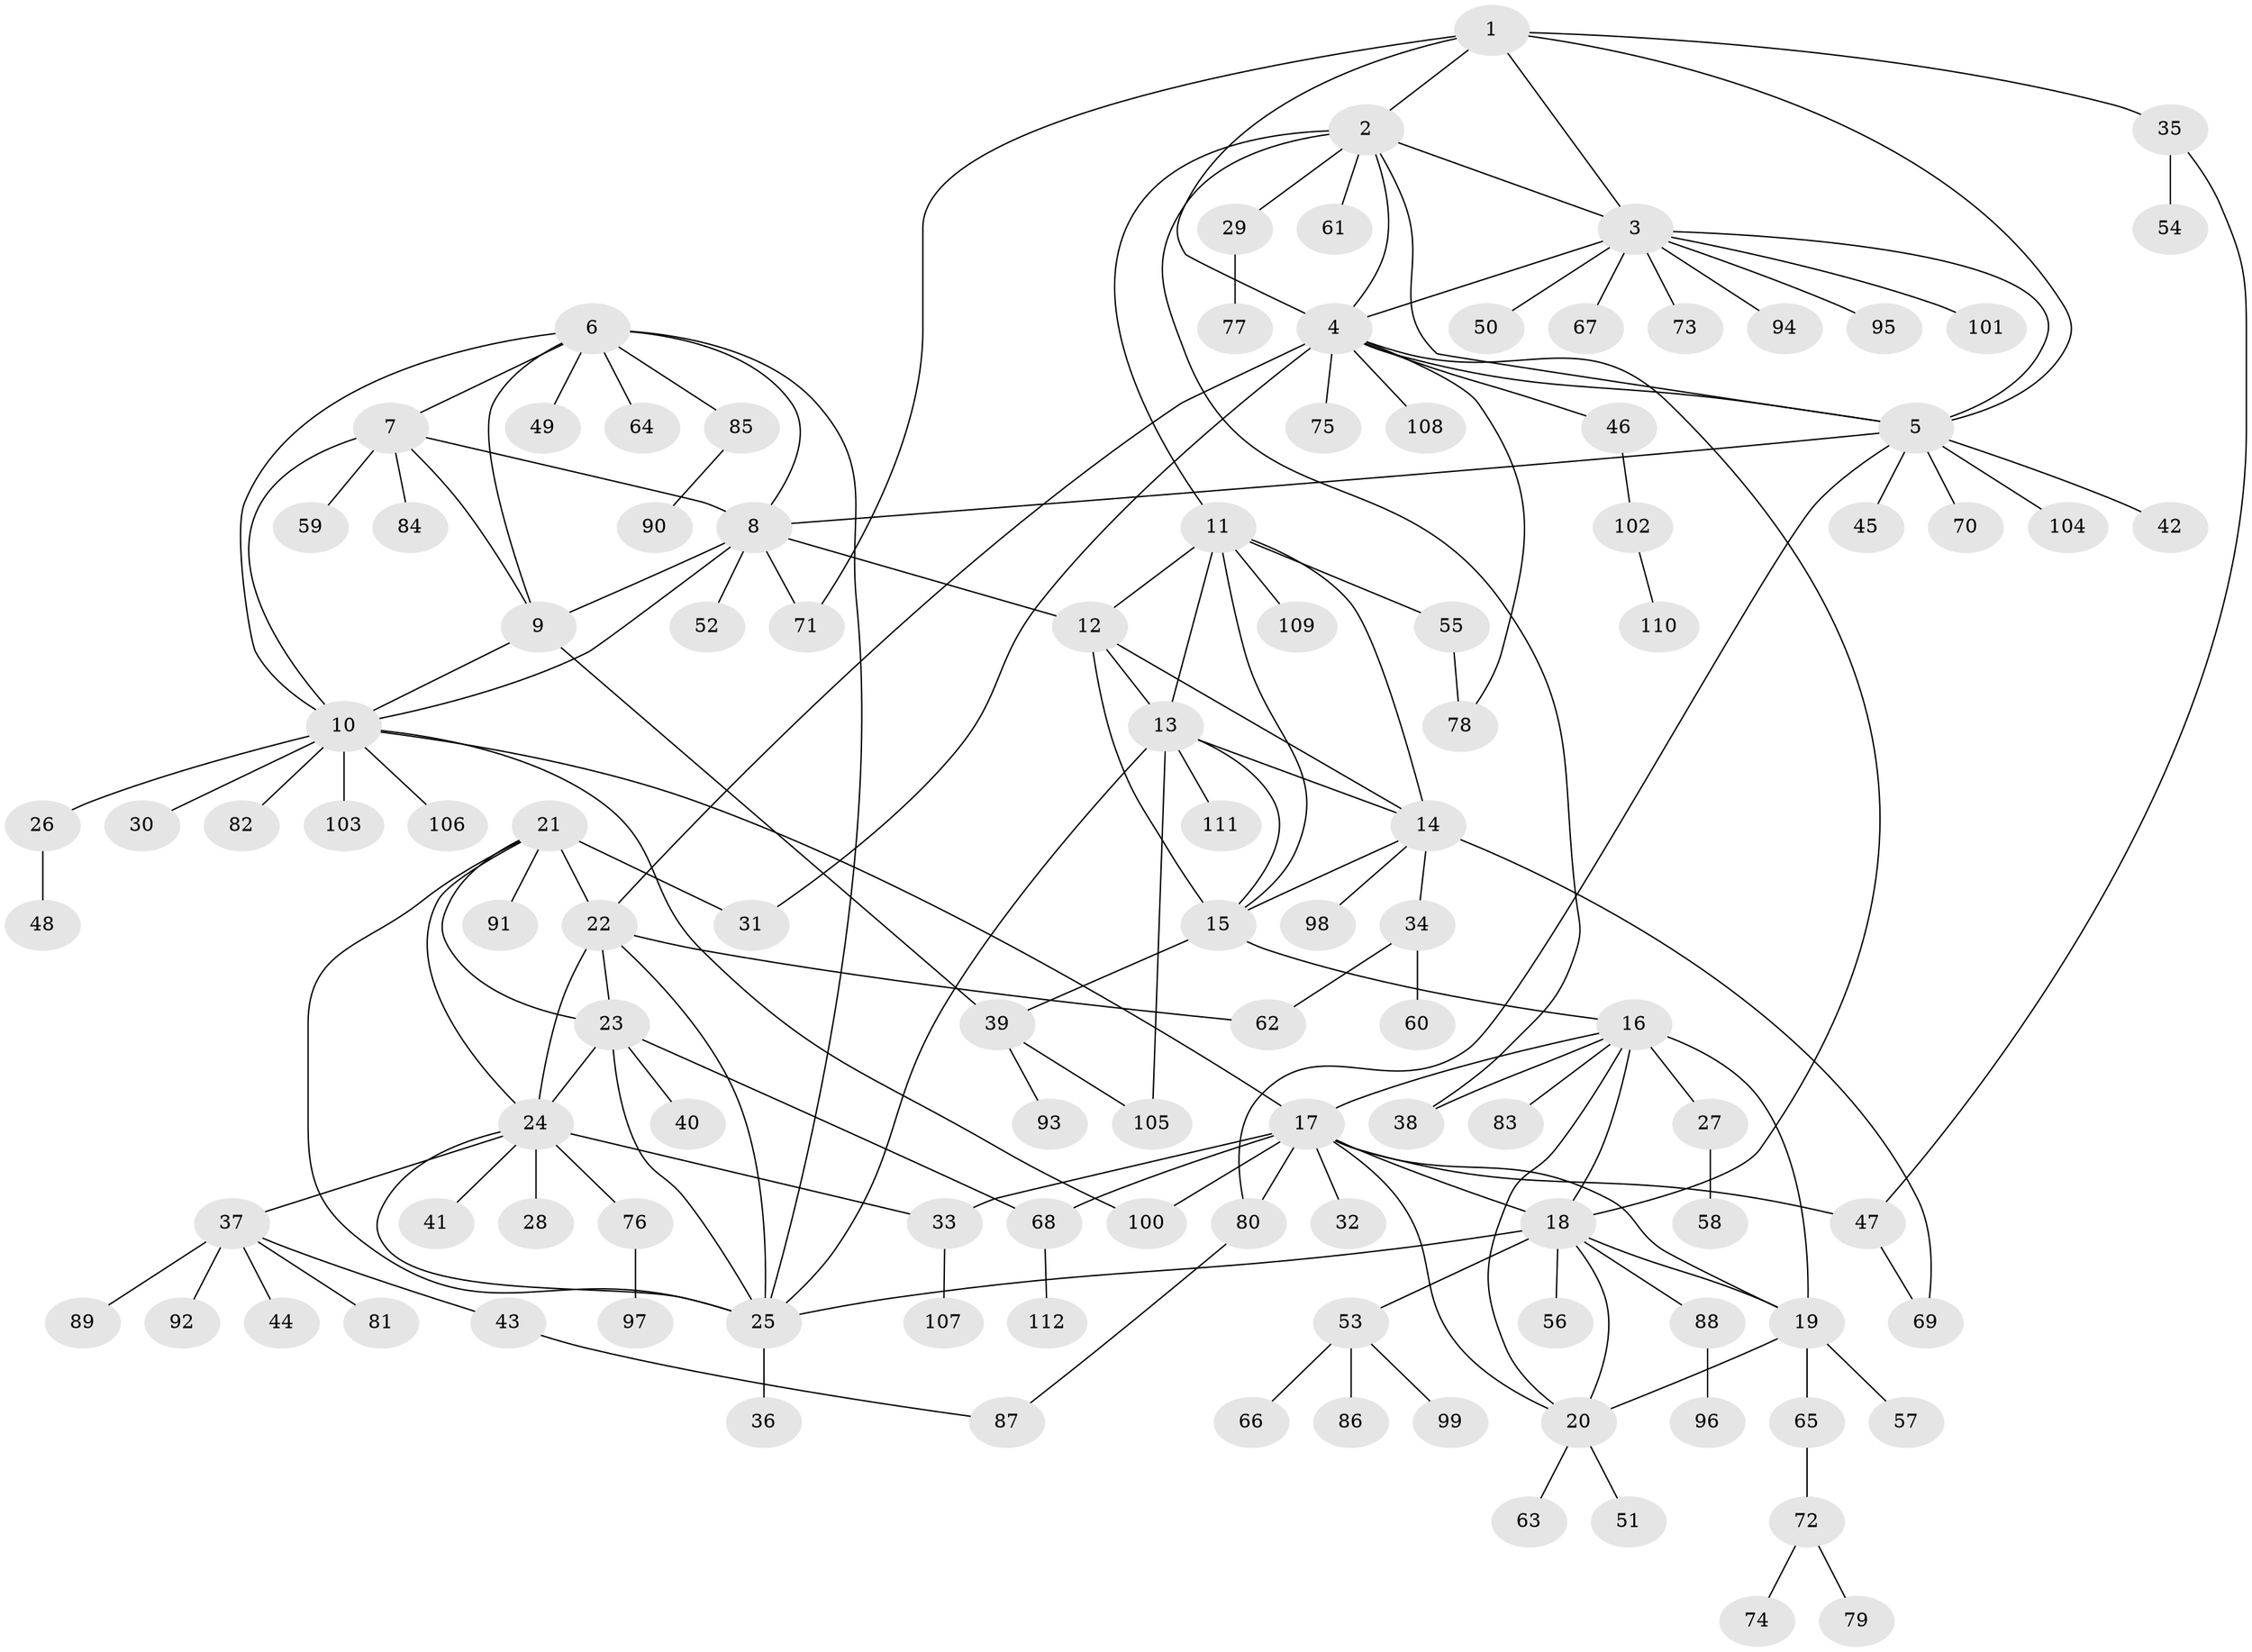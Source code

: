 // Generated by graph-tools (version 1.1) at 2025/37/03/09/25 02:37:34]
// undirected, 112 vertices, 161 edges
graph export_dot {
graph [start="1"]
  node [color=gray90,style=filled];
  1;
  2;
  3;
  4;
  5;
  6;
  7;
  8;
  9;
  10;
  11;
  12;
  13;
  14;
  15;
  16;
  17;
  18;
  19;
  20;
  21;
  22;
  23;
  24;
  25;
  26;
  27;
  28;
  29;
  30;
  31;
  32;
  33;
  34;
  35;
  36;
  37;
  38;
  39;
  40;
  41;
  42;
  43;
  44;
  45;
  46;
  47;
  48;
  49;
  50;
  51;
  52;
  53;
  54;
  55;
  56;
  57;
  58;
  59;
  60;
  61;
  62;
  63;
  64;
  65;
  66;
  67;
  68;
  69;
  70;
  71;
  72;
  73;
  74;
  75;
  76;
  77;
  78;
  79;
  80;
  81;
  82;
  83;
  84;
  85;
  86;
  87;
  88;
  89;
  90;
  91;
  92;
  93;
  94;
  95;
  96;
  97;
  98;
  99;
  100;
  101;
  102;
  103;
  104;
  105;
  106;
  107;
  108;
  109;
  110;
  111;
  112;
  1 -- 2;
  1 -- 3;
  1 -- 4;
  1 -- 5;
  1 -- 35;
  1 -- 71;
  2 -- 3;
  2 -- 4;
  2 -- 5;
  2 -- 11;
  2 -- 29;
  2 -- 38;
  2 -- 61;
  3 -- 4;
  3 -- 5;
  3 -- 50;
  3 -- 67;
  3 -- 73;
  3 -- 94;
  3 -- 95;
  3 -- 101;
  4 -- 5;
  4 -- 18;
  4 -- 22;
  4 -- 31;
  4 -- 46;
  4 -- 75;
  4 -- 78;
  4 -- 108;
  5 -- 8;
  5 -- 42;
  5 -- 45;
  5 -- 70;
  5 -- 80;
  5 -- 104;
  6 -- 7;
  6 -- 8;
  6 -- 9;
  6 -- 10;
  6 -- 25;
  6 -- 49;
  6 -- 64;
  6 -- 85;
  7 -- 8;
  7 -- 9;
  7 -- 10;
  7 -- 59;
  7 -- 84;
  8 -- 9;
  8 -- 10;
  8 -- 12;
  8 -- 52;
  8 -- 71;
  9 -- 10;
  9 -- 39;
  10 -- 17;
  10 -- 26;
  10 -- 30;
  10 -- 82;
  10 -- 100;
  10 -- 103;
  10 -- 106;
  11 -- 12;
  11 -- 13;
  11 -- 14;
  11 -- 15;
  11 -- 55;
  11 -- 109;
  12 -- 13;
  12 -- 14;
  12 -- 15;
  13 -- 14;
  13 -- 15;
  13 -- 25;
  13 -- 105;
  13 -- 111;
  14 -- 15;
  14 -- 34;
  14 -- 69;
  14 -- 98;
  15 -- 16;
  15 -- 39;
  16 -- 17;
  16 -- 18;
  16 -- 19;
  16 -- 20;
  16 -- 27;
  16 -- 38;
  16 -- 83;
  17 -- 18;
  17 -- 19;
  17 -- 20;
  17 -- 32;
  17 -- 33;
  17 -- 47;
  17 -- 68;
  17 -- 80;
  17 -- 100;
  18 -- 19;
  18 -- 20;
  18 -- 25;
  18 -- 53;
  18 -- 56;
  18 -- 88;
  19 -- 20;
  19 -- 57;
  19 -- 65;
  20 -- 51;
  20 -- 63;
  21 -- 22;
  21 -- 23;
  21 -- 24;
  21 -- 25;
  21 -- 31;
  21 -- 91;
  22 -- 23;
  22 -- 24;
  22 -- 25;
  22 -- 62;
  23 -- 24;
  23 -- 25;
  23 -- 40;
  23 -- 68;
  24 -- 25;
  24 -- 28;
  24 -- 33;
  24 -- 37;
  24 -- 41;
  24 -- 76;
  25 -- 36;
  26 -- 48;
  27 -- 58;
  29 -- 77;
  33 -- 107;
  34 -- 60;
  34 -- 62;
  35 -- 47;
  35 -- 54;
  37 -- 43;
  37 -- 44;
  37 -- 81;
  37 -- 89;
  37 -- 92;
  39 -- 93;
  39 -- 105;
  43 -- 87;
  46 -- 102;
  47 -- 69;
  53 -- 66;
  53 -- 86;
  53 -- 99;
  55 -- 78;
  65 -- 72;
  68 -- 112;
  72 -- 74;
  72 -- 79;
  76 -- 97;
  80 -- 87;
  85 -- 90;
  88 -- 96;
  102 -- 110;
}
